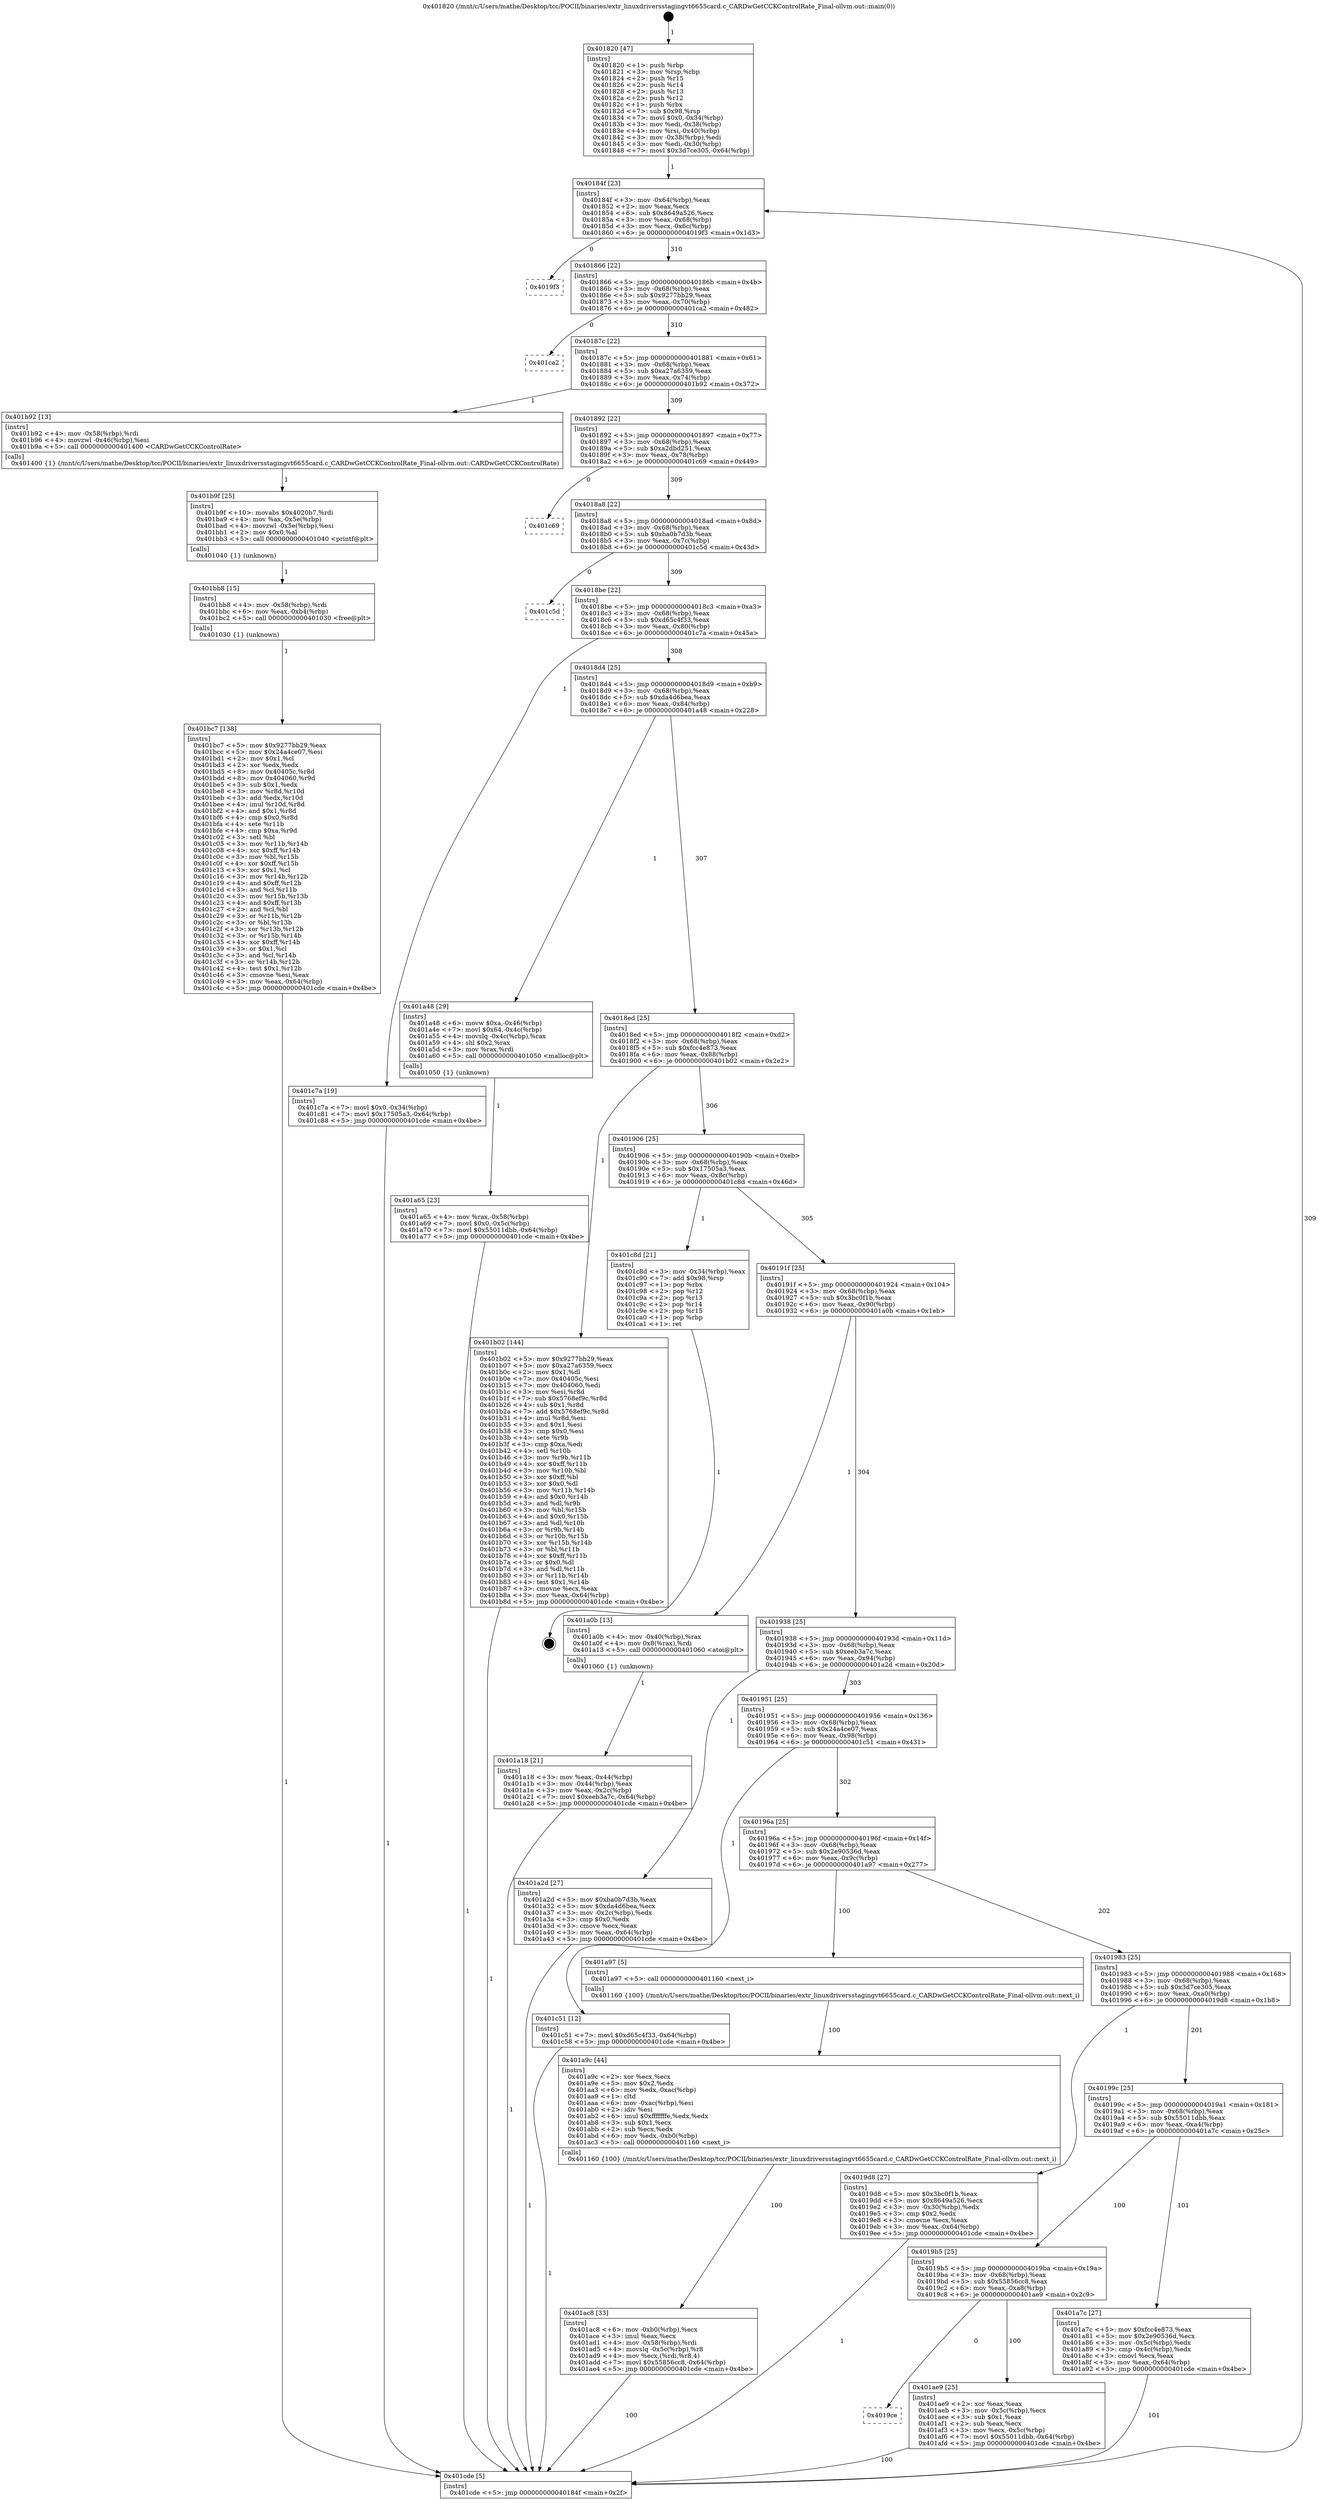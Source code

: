 digraph "0x401820" {
  label = "0x401820 (/mnt/c/Users/mathe/Desktop/tcc/POCII/binaries/extr_linuxdriversstagingvt6655card.c_CARDwGetCCKControlRate_Final-ollvm.out::main(0))"
  labelloc = "t"
  node[shape=record]

  Entry [label="",width=0.3,height=0.3,shape=circle,fillcolor=black,style=filled]
  "0x40184f" [label="{
     0x40184f [23]\l
     | [instrs]\l
     &nbsp;&nbsp;0x40184f \<+3\>: mov -0x64(%rbp),%eax\l
     &nbsp;&nbsp;0x401852 \<+2\>: mov %eax,%ecx\l
     &nbsp;&nbsp;0x401854 \<+6\>: sub $0x8649a526,%ecx\l
     &nbsp;&nbsp;0x40185a \<+3\>: mov %eax,-0x68(%rbp)\l
     &nbsp;&nbsp;0x40185d \<+3\>: mov %ecx,-0x6c(%rbp)\l
     &nbsp;&nbsp;0x401860 \<+6\>: je 00000000004019f3 \<main+0x1d3\>\l
  }"]
  "0x4019f3" [label="{
     0x4019f3\l
  }", style=dashed]
  "0x401866" [label="{
     0x401866 [22]\l
     | [instrs]\l
     &nbsp;&nbsp;0x401866 \<+5\>: jmp 000000000040186b \<main+0x4b\>\l
     &nbsp;&nbsp;0x40186b \<+3\>: mov -0x68(%rbp),%eax\l
     &nbsp;&nbsp;0x40186e \<+5\>: sub $0x9277bb29,%eax\l
     &nbsp;&nbsp;0x401873 \<+3\>: mov %eax,-0x70(%rbp)\l
     &nbsp;&nbsp;0x401876 \<+6\>: je 0000000000401ca2 \<main+0x482\>\l
  }"]
  Exit [label="",width=0.3,height=0.3,shape=circle,fillcolor=black,style=filled,peripheries=2]
  "0x401ca2" [label="{
     0x401ca2\l
  }", style=dashed]
  "0x40187c" [label="{
     0x40187c [22]\l
     | [instrs]\l
     &nbsp;&nbsp;0x40187c \<+5\>: jmp 0000000000401881 \<main+0x61\>\l
     &nbsp;&nbsp;0x401881 \<+3\>: mov -0x68(%rbp),%eax\l
     &nbsp;&nbsp;0x401884 \<+5\>: sub $0xa27a6359,%eax\l
     &nbsp;&nbsp;0x401889 \<+3\>: mov %eax,-0x74(%rbp)\l
     &nbsp;&nbsp;0x40188c \<+6\>: je 0000000000401b92 \<main+0x372\>\l
  }"]
  "0x401bc7" [label="{
     0x401bc7 [138]\l
     | [instrs]\l
     &nbsp;&nbsp;0x401bc7 \<+5\>: mov $0x9277bb29,%eax\l
     &nbsp;&nbsp;0x401bcc \<+5\>: mov $0x24a4ce07,%esi\l
     &nbsp;&nbsp;0x401bd1 \<+2\>: mov $0x1,%cl\l
     &nbsp;&nbsp;0x401bd3 \<+2\>: xor %edx,%edx\l
     &nbsp;&nbsp;0x401bd5 \<+8\>: mov 0x40405c,%r8d\l
     &nbsp;&nbsp;0x401bdd \<+8\>: mov 0x404060,%r9d\l
     &nbsp;&nbsp;0x401be5 \<+3\>: sub $0x1,%edx\l
     &nbsp;&nbsp;0x401be8 \<+3\>: mov %r8d,%r10d\l
     &nbsp;&nbsp;0x401beb \<+3\>: add %edx,%r10d\l
     &nbsp;&nbsp;0x401bee \<+4\>: imul %r10d,%r8d\l
     &nbsp;&nbsp;0x401bf2 \<+4\>: and $0x1,%r8d\l
     &nbsp;&nbsp;0x401bf6 \<+4\>: cmp $0x0,%r8d\l
     &nbsp;&nbsp;0x401bfa \<+4\>: sete %r11b\l
     &nbsp;&nbsp;0x401bfe \<+4\>: cmp $0xa,%r9d\l
     &nbsp;&nbsp;0x401c02 \<+3\>: setl %bl\l
     &nbsp;&nbsp;0x401c05 \<+3\>: mov %r11b,%r14b\l
     &nbsp;&nbsp;0x401c08 \<+4\>: xor $0xff,%r14b\l
     &nbsp;&nbsp;0x401c0c \<+3\>: mov %bl,%r15b\l
     &nbsp;&nbsp;0x401c0f \<+4\>: xor $0xff,%r15b\l
     &nbsp;&nbsp;0x401c13 \<+3\>: xor $0x1,%cl\l
     &nbsp;&nbsp;0x401c16 \<+3\>: mov %r14b,%r12b\l
     &nbsp;&nbsp;0x401c19 \<+4\>: and $0xff,%r12b\l
     &nbsp;&nbsp;0x401c1d \<+3\>: and %cl,%r11b\l
     &nbsp;&nbsp;0x401c20 \<+3\>: mov %r15b,%r13b\l
     &nbsp;&nbsp;0x401c23 \<+4\>: and $0xff,%r13b\l
     &nbsp;&nbsp;0x401c27 \<+2\>: and %cl,%bl\l
     &nbsp;&nbsp;0x401c29 \<+3\>: or %r11b,%r12b\l
     &nbsp;&nbsp;0x401c2c \<+3\>: or %bl,%r13b\l
     &nbsp;&nbsp;0x401c2f \<+3\>: xor %r13b,%r12b\l
     &nbsp;&nbsp;0x401c32 \<+3\>: or %r15b,%r14b\l
     &nbsp;&nbsp;0x401c35 \<+4\>: xor $0xff,%r14b\l
     &nbsp;&nbsp;0x401c39 \<+3\>: or $0x1,%cl\l
     &nbsp;&nbsp;0x401c3c \<+3\>: and %cl,%r14b\l
     &nbsp;&nbsp;0x401c3f \<+3\>: or %r14b,%r12b\l
     &nbsp;&nbsp;0x401c42 \<+4\>: test $0x1,%r12b\l
     &nbsp;&nbsp;0x401c46 \<+3\>: cmovne %esi,%eax\l
     &nbsp;&nbsp;0x401c49 \<+3\>: mov %eax,-0x64(%rbp)\l
     &nbsp;&nbsp;0x401c4c \<+5\>: jmp 0000000000401cde \<main+0x4be\>\l
  }"]
  "0x401b92" [label="{
     0x401b92 [13]\l
     | [instrs]\l
     &nbsp;&nbsp;0x401b92 \<+4\>: mov -0x58(%rbp),%rdi\l
     &nbsp;&nbsp;0x401b96 \<+4\>: movzwl -0x46(%rbp),%esi\l
     &nbsp;&nbsp;0x401b9a \<+5\>: call 0000000000401400 \<CARDwGetCCKControlRate\>\l
     | [calls]\l
     &nbsp;&nbsp;0x401400 \{1\} (/mnt/c/Users/mathe/Desktop/tcc/POCII/binaries/extr_linuxdriversstagingvt6655card.c_CARDwGetCCKControlRate_Final-ollvm.out::CARDwGetCCKControlRate)\l
  }"]
  "0x401892" [label="{
     0x401892 [22]\l
     | [instrs]\l
     &nbsp;&nbsp;0x401892 \<+5\>: jmp 0000000000401897 \<main+0x77\>\l
     &nbsp;&nbsp;0x401897 \<+3\>: mov -0x68(%rbp),%eax\l
     &nbsp;&nbsp;0x40189a \<+5\>: sub $0xa2dbd251,%eax\l
     &nbsp;&nbsp;0x40189f \<+3\>: mov %eax,-0x78(%rbp)\l
     &nbsp;&nbsp;0x4018a2 \<+6\>: je 0000000000401c69 \<main+0x449\>\l
  }"]
  "0x401bb8" [label="{
     0x401bb8 [15]\l
     | [instrs]\l
     &nbsp;&nbsp;0x401bb8 \<+4\>: mov -0x58(%rbp),%rdi\l
     &nbsp;&nbsp;0x401bbc \<+6\>: mov %eax,-0xb4(%rbp)\l
     &nbsp;&nbsp;0x401bc2 \<+5\>: call 0000000000401030 \<free@plt\>\l
     | [calls]\l
     &nbsp;&nbsp;0x401030 \{1\} (unknown)\l
  }"]
  "0x401c69" [label="{
     0x401c69\l
  }", style=dashed]
  "0x4018a8" [label="{
     0x4018a8 [22]\l
     | [instrs]\l
     &nbsp;&nbsp;0x4018a8 \<+5\>: jmp 00000000004018ad \<main+0x8d\>\l
     &nbsp;&nbsp;0x4018ad \<+3\>: mov -0x68(%rbp),%eax\l
     &nbsp;&nbsp;0x4018b0 \<+5\>: sub $0xba0b7d3b,%eax\l
     &nbsp;&nbsp;0x4018b5 \<+3\>: mov %eax,-0x7c(%rbp)\l
     &nbsp;&nbsp;0x4018b8 \<+6\>: je 0000000000401c5d \<main+0x43d\>\l
  }"]
  "0x401b9f" [label="{
     0x401b9f [25]\l
     | [instrs]\l
     &nbsp;&nbsp;0x401b9f \<+10\>: movabs $0x4020b7,%rdi\l
     &nbsp;&nbsp;0x401ba9 \<+4\>: mov %ax,-0x5e(%rbp)\l
     &nbsp;&nbsp;0x401bad \<+4\>: movzwl -0x5e(%rbp),%esi\l
     &nbsp;&nbsp;0x401bb1 \<+2\>: mov $0x0,%al\l
     &nbsp;&nbsp;0x401bb3 \<+5\>: call 0000000000401040 \<printf@plt\>\l
     | [calls]\l
     &nbsp;&nbsp;0x401040 \{1\} (unknown)\l
  }"]
  "0x401c5d" [label="{
     0x401c5d\l
  }", style=dashed]
  "0x4018be" [label="{
     0x4018be [22]\l
     | [instrs]\l
     &nbsp;&nbsp;0x4018be \<+5\>: jmp 00000000004018c3 \<main+0xa3\>\l
     &nbsp;&nbsp;0x4018c3 \<+3\>: mov -0x68(%rbp),%eax\l
     &nbsp;&nbsp;0x4018c6 \<+5\>: sub $0xd65c4f33,%eax\l
     &nbsp;&nbsp;0x4018cb \<+3\>: mov %eax,-0x80(%rbp)\l
     &nbsp;&nbsp;0x4018ce \<+6\>: je 0000000000401c7a \<main+0x45a\>\l
  }"]
  "0x4019ce" [label="{
     0x4019ce\l
  }", style=dashed]
  "0x401c7a" [label="{
     0x401c7a [19]\l
     | [instrs]\l
     &nbsp;&nbsp;0x401c7a \<+7\>: movl $0x0,-0x34(%rbp)\l
     &nbsp;&nbsp;0x401c81 \<+7\>: movl $0x17505a3,-0x64(%rbp)\l
     &nbsp;&nbsp;0x401c88 \<+5\>: jmp 0000000000401cde \<main+0x4be\>\l
  }"]
  "0x4018d4" [label="{
     0x4018d4 [25]\l
     | [instrs]\l
     &nbsp;&nbsp;0x4018d4 \<+5\>: jmp 00000000004018d9 \<main+0xb9\>\l
     &nbsp;&nbsp;0x4018d9 \<+3\>: mov -0x68(%rbp),%eax\l
     &nbsp;&nbsp;0x4018dc \<+5\>: sub $0xda4d6bea,%eax\l
     &nbsp;&nbsp;0x4018e1 \<+6\>: mov %eax,-0x84(%rbp)\l
     &nbsp;&nbsp;0x4018e7 \<+6\>: je 0000000000401a48 \<main+0x228\>\l
  }"]
  "0x401ae9" [label="{
     0x401ae9 [25]\l
     | [instrs]\l
     &nbsp;&nbsp;0x401ae9 \<+2\>: xor %eax,%eax\l
     &nbsp;&nbsp;0x401aeb \<+3\>: mov -0x5c(%rbp),%ecx\l
     &nbsp;&nbsp;0x401aee \<+3\>: sub $0x1,%eax\l
     &nbsp;&nbsp;0x401af1 \<+2\>: sub %eax,%ecx\l
     &nbsp;&nbsp;0x401af3 \<+3\>: mov %ecx,-0x5c(%rbp)\l
     &nbsp;&nbsp;0x401af6 \<+7\>: movl $0x55011dbb,-0x64(%rbp)\l
     &nbsp;&nbsp;0x401afd \<+5\>: jmp 0000000000401cde \<main+0x4be\>\l
  }"]
  "0x401a48" [label="{
     0x401a48 [29]\l
     | [instrs]\l
     &nbsp;&nbsp;0x401a48 \<+6\>: movw $0xa,-0x46(%rbp)\l
     &nbsp;&nbsp;0x401a4e \<+7\>: movl $0x64,-0x4c(%rbp)\l
     &nbsp;&nbsp;0x401a55 \<+4\>: movslq -0x4c(%rbp),%rax\l
     &nbsp;&nbsp;0x401a59 \<+4\>: shl $0x2,%rax\l
     &nbsp;&nbsp;0x401a5d \<+3\>: mov %rax,%rdi\l
     &nbsp;&nbsp;0x401a60 \<+5\>: call 0000000000401050 \<malloc@plt\>\l
     | [calls]\l
     &nbsp;&nbsp;0x401050 \{1\} (unknown)\l
  }"]
  "0x4018ed" [label="{
     0x4018ed [25]\l
     | [instrs]\l
     &nbsp;&nbsp;0x4018ed \<+5\>: jmp 00000000004018f2 \<main+0xd2\>\l
     &nbsp;&nbsp;0x4018f2 \<+3\>: mov -0x68(%rbp),%eax\l
     &nbsp;&nbsp;0x4018f5 \<+5\>: sub $0xfcc4e873,%eax\l
     &nbsp;&nbsp;0x4018fa \<+6\>: mov %eax,-0x88(%rbp)\l
     &nbsp;&nbsp;0x401900 \<+6\>: je 0000000000401b02 \<main+0x2e2\>\l
  }"]
  "0x401ac8" [label="{
     0x401ac8 [33]\l
     | [instrs]\l
     &nbsp;&nbsp;0x401ac8 \<+6\>: mov -0xb0(%rbp),%ecx\l
     &nbsp;&nbsp;0x401ace \<+3\>: imul %eax,%ecx\l
     &nbsp;&nbsp;0x401ad1 \<+4\>: mov -0x58(%rbp),%rdi\l
     &nbsp;&nbsp;0x401ad5 \<+4\>: movslq -0x5c(%rbp),%r8\l
     &nbsp;&nbsp;0x401ad9 \<+4\>: mov %ecx,(%rdi,%r8,4)\l
     &nbsp;&nbsp;0x401add \<+7\>: movl $0x55856cc8,-0x64(%rbp)\l
     &nbsp;&nbsp;0x401ae4 \<+5\>: jmp 0000000000401cde \<main+0x4be\>\l
  }"]
  "0x401b02" [label="{
     0x401b02 [144]\l
     | [instrs]\l
     &nbsp;&nbsp;0x401b02 \<+5\>: mov $0x9277bb29,%eax\l
     &nbsp;&nbsp;0x401b07 \<+5\>: mov $0xa27a6359,%ecx\l
     &nbsp;&nbsp;0x401b0c \<+2\>: mov $0x1,%dl\l
     &nbsp;&nbsp;0x401b0e \<+7\>: mov 0x40405c,%esi\l
     &nbsp;&nbsp;0x401b15 \<+7\>: mov 0x404060,%edi\l
     &nbsp;&nbsp;0x401b1c \<+3\>: mov %esi,%r8d\l
     &nbsp;&nbsp;0x401b1f \<+7\>: sub $0x5768ef9c,%r8d\l
     &nbsp;&nbsp;0x401b26 \<+4\>: sub $0x1,%r8d\l
     &nbsp;&nbsp;0x401b2a \<+7\>: add $0x5768ef9c,%r8d\l
     &nbsp;&nbsp;0x401b31 \<+4\>: imul %r8d,%esi\l
     &nbsp;&nbsp;0x401b35 \<+3\>: and $0x1,%esi\l
     &nbsp;&nbsp;0x401b38 \<+3\>: cmp $0x0,%esi\l
     &nbsp;&nbsp;0x401b3b \<+4\>: sete %r9b\l
     &nbsp;&nbsp;0x401b3f \<+3\>: cmp $0xa,%edi\l
     &nbsp;&nbsp;0x401b42 \<+4\>: setl %r10b\l
     &nbsp;&nbsp;0x401b46 \<+3\>: mov %r9b,%r11b\l
     &nbsp;&nbsp;0x401b49 \<+4\>: xor $0xff,%r11b\l
     &nbsp;&nbsp;0x401b4d \<+3\>: mov %r10b,%bl\l
     &nbsp;&nbsp;0x401b50 \<+3\>: xor $0xff,%bl\l
     &nbsp;&nbsp;0x401b53 \<+3\>: xor $0x0,%dl\l
     &nbsp;&nbsp;0x401b56 \<+3\>: mov %r11b,%r14b\l
     &nbsp;&nbsp;0x401b59 \<+4\>: and $0x0,%r14b\l
     &nbsp;&nbsp;0x401b5d \<+3\>: and %dl,%r9b\l
     &nbsp;&nbsp;0x401b60 \<+3\>: mov %bl,%r15b\l
     &nbsp;&nbsp;0x401b63 \<+4\>: and $0x0,%r15b\l
     &nbsp;&nbsp;0x401b67 \<+3\>: and %dl,%r10b\l
     &nbsp;&nbsp;0x401b6a \<+3\>: or %r9b,%r14b\l
     &nbsp;&nbsp;0x401b6d \<+3\>: or %r10b,%r15b\l
     &nbsp;&nbsp;0x401b70 \<+3\>: xor %r15b,%r14b\l
     &nbsp;&nbsp;0x401b73 \<+3\>: or %bl,%r11b\l
     &nbsp;&nbsp;0x401b76 \<+4\>: xor $0xff,%r11b\l
     &nbsp;&nbsp;0x401b7a \<+3\>: or $0x0,%dl\l
     &nbsp;&nbsp;0x401b7d \<+3\>: and %dl,%r11b\l
     &nbsp;&nbsp;0x401b80 \<+3\>: or %r11b,%r14b\l
     &nbsp;&nbsp;0x401b83 \<+4\>: test $0x1,%r14b\l
     &nbsp;&nbsp;0x401b87 \<+3\>: cmovne %ecx,%eax\l
     &nbsp;&nbsp;0x401b8a \<+3\>: mov %eax,-0x64(%rbp)\l
     &nbsp;&nbsp;0x401b8d \<+5\>: jmp 0000000000401cde \<main+0x4be\>\l
  }"]
  "0x401906" [label="{
     0x401906 [25]\l
     | [instrs]\l
     &nbsp;&nbsp;0x401906 \<+5\>: jmp 000000000040190b \<main+0xeb\>\l
     &nbsp;&nbsp;0x40190b \<+3\>: mov -0x68(%rbp),%eax\l
     &nbsp;&nbsp;0x40190e \<+5\>: sub $0x17505a3,%eax\l
     &nbsp;&nbsp;0x401913 \<+6\>: mov %eax,-0x8c(%rbp)\l
     &nbsp;&nbsp;0x401919 \<+6\>: je 0000000000401c8d \<main+0x46d\>\l
  }"]
  "0x401a9c" [label="{
     0x401a9c [44]\l
     | [instrs]\l
     &nbsp;&nbsp;0x401a9c \<+2\>: xor %ecx,%ecx\l
     &nbsp;&nbsp;0x401a9e \<+5\>: mov $0x2,%edx\l
     &nbsp;&nbsp;0x401aa3 \<+6\>: mov %edx,-0xac(%rbp)\l
     &nbsp;&nbsp;0x401aa9 \<+1\>: cltd\l
     &nbsp;&nbsp;0x401aaa \<+6\>: mov -0xac(%rbp),%esi\l
     &nbsp;&nbsp;0x401ab0 \<+2\>: idiv %esi\l
     &nbsp;&nbsp;0x401ab2 \<+6\>: imul $0xfffffffe,%edx,%edx\l
     &nbsp;&nbsp;0x401ab8 \<+3\>: sub $0x1,%ecx\l
     &nbsp;&nbsp;0x401abb \<+2\>: sub %ecx,%edx\l
     &nbsp;&nbsp;0x401abd \<+6\>: mov %edx,-0xb0(%rbp)\l
     &nbsp;&nbsp;0x401ac3 \<+5\>: call 0000000000401160 \<next_i\>\l
     | [calls]\l
     &nbsp;&nbsp;0x401160 \{100\} (/mnt/c/Users/mathe/Desktop/tcc/POCII/binaries/extr_linuxdriversstagingvt6655card.c_CARDwGetCCKControlRate_Final-ollvm.out::next_i)\l
  }"]
  "0x401c8d" [label="{
     0x401c8d [21]\l
     | [instrs]\l
     &nbsp;&nbsp;0x401c8d \<+3\>: mov -0x34(%rbp),%eax\l
     &nbsp;&nbsp;0x401c90 \<+7\>: add $0x98,%rsp\l
     &nbsp;&nbsp;0x401c97 \<+1\>: pop %rbx\l
     &nbsp;&nbsp;0x401c98 \<+2\>: pop %r12\l
     &nbsp;&nbsp;0x401c9a \<+2\>: pop %r13\l
     &nbsp;&nbsp;0x401c9c \<+2\>: pop %r14\l
     &nbsp;&nbsp;0x401c9e \<+2\>: pop %r15\l
     &nbsp;&nbsp;0x401ca0 \<+1\>: pop %rbp\l
     &nbsp;&nbsp;0x401ca1 \<+1\>: ret\l
  }"]
  "0x40191f" [label="{
     0x40191f [25]\l
     | [instrs]\l
     &nbsp;&nbsp;0x40191f \<+5\>: jmp 0000000000401924 \<main+0x104\>\l
     &nbsp;&nbsp;0x401924 \<+3\>: mov -0x68(%rbp),%eax\l
     &nbsp;&nbsp;0x401927 \<+5\>: sub $0x3bc0f1b,%eax\l
     &nbsp;&nbsp;0x40192c \<+6\>: mov %eax,-0x90(%rbp)\l
     &nbsp;&nbsp;0x401932 \<+6\>: je 0000000000401a0b \<main+0x1eb\>\l
  }"]
  "0x4019b5" [label="{
     0x4019b5 [25]\l
     | [instrs]\l
     &nbsp;&nbsp;0x4019b5 \<+5\>: jmp 00000000004019ba \<main+0x19a\>\l
     &nbsp;&nbsp;0x4019ba \<+3\>: mov -0x68(%rbp),%eax\l
     &nbsp;&nbsp;0x4019bd \<+5\>: sub $0x55856cc8,%eax\l
     &nbsp;&nbsp;0x4019c2 \<+6\>: mov %eax,-0xa8(%rbp)\l
     &nbsp;&nbsp;0x4019c8 \<+6\>: je 0000000000401ae9 \<main+0x2c9\>\l
  }"]
  "0x401a0b" [label="{
     0x401a0b [13]\l
     | [instrs]\l
     &nbsp;&nbsp;0x401a0b \<+4\>: mov -0x40(%rbp),%rax\l
     &nbsp;&nbsp;0x401a0f \<+4\>: mov 0x8(%rax),%rdi\l
     &nbsp;&nbsp;0x401a13 \<+5\>: call 0000000000401060 \<atoi@plt\>\l
     | [calls]\l
     &nbsp;&nbsp;0x401060 \{1\} (unknown)\l
  }"]
  "0x401938" [label="{
     0x401938 [25]\l
     | [instrs]\l
     &nbsp;&nbsp;0x401938 \<+5\>: jmp 000000000040193d \<main+0x11d\>\l
     &nbsp;&nbsp;0x40193d \<+3\>: mov -0x68(%rbp),%eax\l
     &nbsp;&nbsp;0x401940 \<+5\>: sub $0xeeb3a7c,%eax\l
     &nbsp;&nbsp;0x401945 \<+6\>: mov %eax,-0x94(%rbp)\l
     &nbsp;&nbsp;0x40194b \<+6\>: je 0000000000401a2d \<main+0x20d\>\l
  }"]
  "0x401a7c" [label="{
     0x401a7c [27]\l
     | [instrs]\l
     &nbsp;&nbsp;0x401a7c \<+5\>: mov $0xfcc4e873,%eax\l
     &nbsp;&nbsp;0x401a81 \<+5\>: mov $0x2e90536d,%ecx\l
     &nbsp;&nbsp;0x401a86 \<+3\>: mov -0x5c(%rbp),%edx\l
     &nbsp;&nbsp;0x401a89 \<+3\>: cmp -0x4c(%rbp),%edx\l
     &nbsp;&nbsp;0x401a8c \<+3\>: cmovl %ecx,%eax\l
     &nbsp;&nbsp;0x401a8f \<+3\>: mov %eax,-0x64(%rbp)\l
     &nbsp;&nbsp;0x401a92 \<+5\>: jmp 0000000000401cde \<main+0x4be\>\l
  }"]
  "0x401a2d" [label="{
     0x401a2d [27]\l
     | [instrs]\l
     &nbsp;&nbsp;0x401a2d \<+5\>: mov $0xba0b7d3b,%eax\l
     &nbsp;&nbsp;0x401a32 \<+5\>: mov $0xda4d6bea,%ecx\l
     &nbsp;&nbsp;0x401a37 \<+3\>: mov -0x2c(%rbp),%edx\l
     &nbsp;&nbsp;0x401a3a \<+3\>: cmp $0x0,%edx\l
     &nbsp;&nbsp;0x401a3d \<+3\>: cmove %ecx,%eax\l
     &nbsp;&nbsp;0x401a40 \<+3\>: mov %eax,-0x64(%rbp)\l
     &nbsp;&nbsp;0x401a43 \<+5\>: jmp 0000000000401cde \<main+0x4be\>\l
  }"]
  "0x401951" [label="{
     0x401951 [25]\l
     | [instrs]\l
     &nbsp;&nbsp;0x401951 \<+5\>: jmp 0000000000401956 \<main+0x136\>\l
     &nbsp;&nbsp;0x401956 \<+3\>: mov -0x68(%rbp),%eax\l
     &nbsp;&nbsp;0x401959 \<+5\>: sub $0x24a4ce07,%eax\l
     &nbsp;&nbsp;0x40195e \<+6\>: mov %eax,-0x98(%rbp)\l
     &nbsp;&nbsp;0x401964 \<+6\>: je 0000000000401c51 \<main+0x431\>\l
  }"]
  "0x401a65" [label="{
     0x401a65 [23]\l
     | [instrs]\l
     &nbsp;&nbsp;0x401a65 \<+4\>: mov %rax,-0x58(%rbp)\l
     &nbsp;&nbsp;0x401a69 \<+7\>: movl $0x0,-0x5c(%rbp)\l
     &nbsp;&nbsp;0x401a70 \<+7\>: movl $0x55011dbb,-0x64(%rbp)\l
     &nbsp;&nbsp;0x401a77 \<+5\>: jmp 0000000000401cde \<main+0x4be\>\l
  }"]
  "0x401c51" [label="{
     0x401c51 [12]\l
     | [instrs]\l
     &nbsp;&nbsp;0x401c51 \<+7\>: movl $0xd65c4f33,-0x64(%rbp)\l
     &nbsp;&nbsp;0x401c58 \<+5\>: jmp 0000000000401cde \<main+0x4be\>\l
  }"]
  "0x40196a" [label="{
     0x40196a [25]\l
     | [instrs]\l
     &nbsp;&nbsp;0x40196a \<+5\>: jmp 000000000040196f \<main+0x14f\>\l
     &nbsp;&nbsp;0x40196f \<+3\>: mov -0x68(%rbp),%eax\l
     &nbsp;&nbsp;0x401972 \<+5\>: sub $0x2e90536d,%eax\l
     &nbsp;&nbsp;0x401977 \<+6\>: mov %eax,-0x9c(%rbp)\l
     &nbsp;&nbsp;0x40197d \<+6\>: je 0000000000401a97 \<main+0x277\>\l
  }"]
  "0x401a18" [label="{
     0x401a18 [21]\l
     | [instrs]\l
     &nbsp;&nbsp;0x401a18 \<+3\>: mov %eax,-0x44(%rbp)\l
     &nbsp;&nbsp;0x401a1b \<+3\>: mov -0x44(%rbp),%eax\l
     &nbsp;&nbsp;0x401a1e \<+3\>: mov %eax,-0x2c(%rbp)\l
     &nbsp;&nbsp;0x401a21 \<+7\>: movl $0xeeb3a7c,-0x64(%rbp)\l
     &nbsp;&nbsp;0x401a28 \<+5\>: jmp 0000000000401cde \<main+0x4be\>\l
  }"]
  "0x401a97" [label="{
     0x401a97 [5]\l
     | [instrs]\l
     &nbsp;&nbsp;0x401a97 \<+5\>: call 0000000000401160 \<next_i\>\l
     | [calls]\l
     &nbsp;&nbsp;0x401160 \{100\} (/mnt/c/Users/mathe/Desktop/tcc/POCII/binaries/extr_linuxdriversstagingvt6655card.c_CARDwGetCCKControlRate_Final-ollvm.out::next_i)\l
  }"]
  "0x401983" [label="{
     0x401983 [25]\l
     | [instrs]\l
     &nbsp;&nbsp;0x401983 \<+5\>: jmp 0000000000401988 \<main+0x168\>\l
     &nbsp;&nbsp;0x401988 \<+3\>: mov -0x68(%rbp),%eax\l
     &nbsp;&nbsp;0x40198b \<+5\>: sub $0x3d7ce305,%eax\l
     &nbsp;&nbsp;0x401990 \<+6\>: mov %eax,-0xa0(%rbp)\l
     &nbsp;&nbsp;0x401996 \<+6\>: je 00000000004019d8 \<main+0x1b8\>\l
  }"]
  "0x401820" [label="{
     0x401820 [47]\l
     | [instrs]\l
     &nbsp;&nbsp;0x401820 \<+1\>: push %rbp\l
     &nbsp;&nbsp;0x401821 \<+3\>: mov %rsp,%rbp\l
     &nbsp;&nbsp;0x401824 \<+2\>: push %r15\l
     &nbsp;&nbsp;0x401826 \<+2\>: push %r14\l
     &nbsp;&nbsp;0x401828 \<+2\>: push %r13\l
     &nbsp;&nbsp;0x40182a \<+2\>: push %r12\l
     &nbsp;&nbsp;0x40182c \<+1\>: push %rbx\l
     &nbsp;&nbsp;0x40182d \<+7\>: sub $0x98,%rsp\l
     &nbsp;&nbsp;0x401834 \<+7\>: movl $0x0,-0x34(%rbp)\l
     &nbsp;&nbsp;0x40183b \<+3\>: mov %edi,-0x38(%rbp)\l
     &nbsp;&nbsp;0x40183e \<+4\>: mov %rsi,-0x40(%rbp)\l
     &nbsp;&nbsp;0x401842 \<+3\>: mov -0x38(%rbp),%edi\l
     &nbsp;&nbsp;0x401845 \<+3\>: mov %edi,-0x30(%rbp)\l
     &nbsp;&nbsp;0x401848 \<+7\>: movl $0x3d7ce305,-0x64(%rbp)\l
  }"]
  "0x4019d8" [label="{
     0x4019d8 [27]\l
     | [instrs]\l
     &nbsp;&nbsp;0x4019d8 \<+5\>: mov $0x3bc0f1b,%eax\l
     &nbsp;&nbsp;0x4019dd \<+5\>: mov $0x8649a526,%ecx\l
     &nbsp;&nbsp;0x4019e2 \<+3\>: mov -0x30(%rbp),%edx\l
     &nbsp;&nbsp;0x4019e5 \<+3\>: cmp $0x2,%edx\l
     &nbsp;&nbsp;0x4019e8 \<+3\>: cmovne %ecx,%eax\l
     &nbsp;&nbsp;0x4019eb \<+3\>: mov %eax,-0x64(%rbp)\l
     &nbsp;&nbsp;0x4019ee \<+5\>: jmp 0000000000401cde \<main+0x4be\>\l
  }"]
  "0x40199c" [label="{
     0x40199c [25]\l
     | [instrs]\l
     &nbsp;&nbsp;0x40199c \<+5\>: jmp 00000000004019a1 \<main+0x181\>\l
     &nbsp;&nbsp;0x4019a1 \<+3\>: mov -0x68(%rbp),%eax\l
     &nbsp;&nbsp;0x4019a4 \<+5\>: sub $0x55011dbb,%eax\l
     &nbsp;&nbsp;0x4019a9 \<+6\>: mov %eax,-0xa4(%rbp)\l
     &nbsp;&nbsp;0x4019af \<+6\>: je 0000000000401a7c \<main+0x25c\>\l
  }"]
  "0x401cde" [label="{
     0x401cde [5]\l
     | [instrs]\l
     &nbsp;&nbsp;0x401cde \<+5\>: jmp 000000000040184f \<main+0x2f\>\l
  }"]
  Entry -> "0x401820" [label=" 1"]
  "0x40184f" -> "0x4019f3" [label=" 0"]
  "0x40184f" -> "0x401866" [label=" 310"]
  "0x401c8d" -> Exit [label=" 1"]
  "0x401866" -> "0x401ca2" [label=" 0"]
  "0x401866" -> "0x40187c" [label=" 310"]
  "0x401c7a" -> "0x401cde" [label=" 1"]
  "0x40187c" -> "0x401b92" [label=" 1"]
  "0x40187c" -> "0x401892" [label=" 309"]
  "0x401c51" -> "0x401cde" [label=" 1"]
  "0x401892" -> "0x401c69" [label=" 0"]
  "0x401892" -> "0x4018a8" [label=" 309"]
  "0x401bc7" -> "0x401cde" [label=" 1"]
  "0x4018a8" -> "0x401c5d" [label=" 0"]
  "0x4018a8" -> "0x4018be" [label=" 309"]
  "0x401bb8" -> "0x401bc7" [label=" 1"]
  "0x4018be" -> "0x401c7a" [label=" 1"]
  "0x4018be" -> "0x4018d4" [label=" 308"]
  "0x401b9f" -> "0x401bb8" [label=" 1"]
  "0x4018d4" -> "0x401a48" [label=" 1"]
  "0x4018d4" -> "0x4018ed" [label=" 307"]
  "0x401b92" -> "0x401b9f" [label=" 1"]
  "0x4018ed" -> "0x401b02" [label=" 1"]
  "0x4018ed" -> "0x401906" [label=" 306"]
  "0x401ae9" -> "0x401cde" [label=" 100"]
  "0x401906" -> "0x401c8d" [label=" 1"]
  "0x401906" -> "0x40191f" [label=" 305"]
  "0x4019b5" -> "0x4019ce" [label=" 0"]
  "0x40191f" -> "0x401a0b" [label=" 1"]
  "0x40191f" -> "0x401938" [label=" 304"]
  "0x4019b5" -> "0x401ae9" [label=" 100"]
  "0x401938" -> "0x401a2d" [label=" 1"]
  "0x401938" -> "0x401951" [label=" 303"]
  "0x401b02" -> "0x401cde" [label=" 1"]
  "0x401951" -> "0x401c51" [label=" 1"]
  "0x401951" -> "0x40196a" [label=" 302"]
  "0x401a9c" -> "0x401ac8" [label=" 100"]
  "0x40196a" -> "0x401a97" [label=" 100"]
  "0x40196a" -> "0x401983" [label=" 202"]
  "0x401a97" -> "0x401a9c" [label=" 100"]
  "0x401983" -> "0x4019d8" [label=" 1"]
  "0x401983" -> "0x40199c" [label=" 201"]
  "0x4019d8" -> "0x401cde" [label=" 1"]
  "0x401820" -> "0x40184f" [label=" 1"]
  "0x401cde" -> "0x40184f" [label=" 309"]
  "0x401a0b" -> "0x401a18" [label=" 1"]
  "0x401a18" -> "0x401cde" [label=" 1"]
  "0x401a2d" -> "0x401cde" [label=" 1"]
  "0x401a48" -> "0x401a65" [label=" 1"]
  "0x401a65" -> "0x401cde" [label=" 1"]
  "0x401ac8" -> "0x401cde" [label=" 100"]
  "0x40199c" -> "0x401a7c" [label=" 101"]
  "0x40199c" -> "0x4019b5" [label=" 100"]
  "0x401a7c" -> "0x401cde" [label=" 101"]
}
